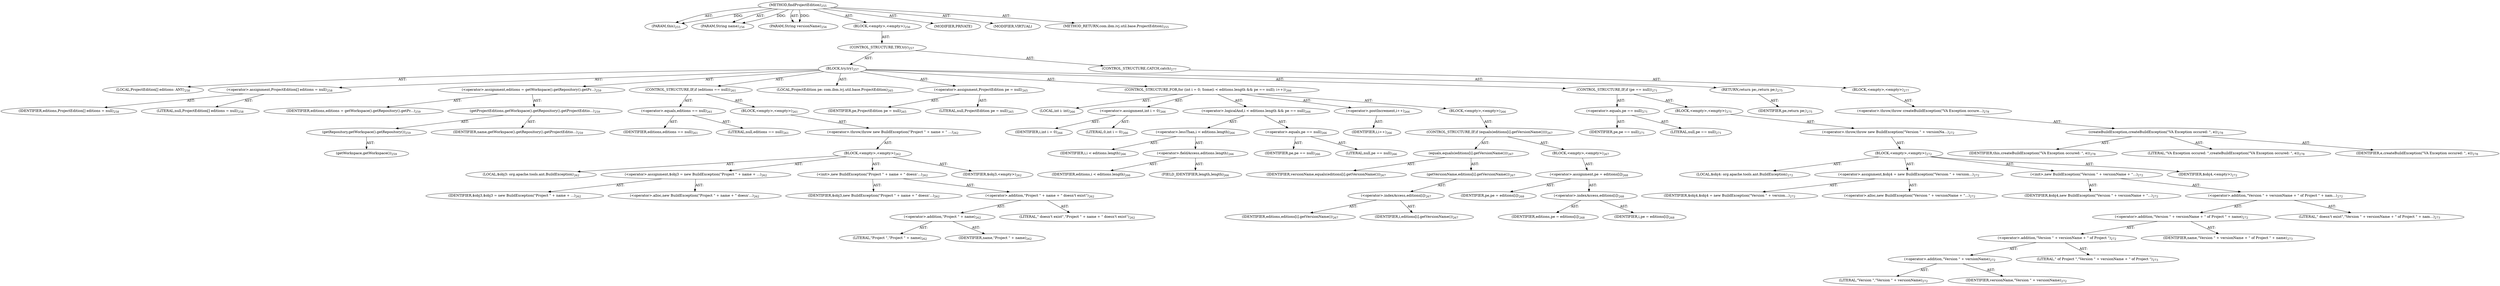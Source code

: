 digraph "findProjectEdition" {  
"111669149701" [label = <(METHOD,findProjectEdition)<SUB>255</SUB>> ]
"115964116995" [label = <(PARAM,this)<SUB>255</SUB>> ]
"115964117013" [label = <(PARAM,String name)<SUB>256</SUB>> ]
"115964117014" [label = <(PARAM,String versionName)<SUB>256</SUB>> ]
"25769803808" [label = <(BLOCK,&lt;empty&gt;,&lt;empty&gt;)<SUB>256</SUB>> ]
"47244640281" [label = <(CONTROL_STRUCTURE,TRY,try)<SUB>257</SUB>> ]
"25769803809" [label = <(BLOCK,try,try)<SUB>257</SUB>> ]
"94489280533" [label = <(LOCAL,ProjectEdition[] editions: ANY)<SUB>258</SUB>> ]
"30064771234" [label = <(&lt;operator&gt;.assignment,ProjectEdition[] editions = null)<SUB>258</SUB>> ]
"68719476892" [label = <(IDENTIFIER,editions,ProjectEdition[] editions = null)<SUB>258</SUB>> ]
"90194313251" [label = <(LITERAL,null,ProjectEdition[] editions = null)<SUB>258</SUB>> ]
"30064771235" [label = <(&lt;operator&gt;.assignment,editions = getWorkspace().getRepository().getPr...)<SUB>259</SUB>> ]
"68719476893" [label = <(IDENTIFIER,editions,editions = getWorkspace().getRepository().getPr...)<SUB>259</SUB>> ]
"30064771236" [label = <(getProjectEditions,getWorkspace().getRepository().getProjectEditio...)<SUB>259</SUB>> ]
"30064771237" [label = <(getRepository,getWorkspace().getRepository())<SUB>259</SUB>> ]
"30064771238" [label = <(getWorkspace,getWorkspace())<SUB>259</SUB>> ]
"68719476894" [label = <(IDENTIFIER,name,getWorkspace().getRepository().getProjectEditio...)<SUB>259</SUB>> ]
"47244640282" [label = <(CONTROL_STRUCTURE,IF,if (editions == null))<SUB>261</SUB>> ]
"30064771239" [label = <(&lt;operator&gt;.equals,editions == null)<SUB>261</SUB>> ]
"68719476895" [label = <(IDENTIFIER,editions,editions == null)<SUB>261</SUB>> ]
"90194313252" [label = <(LITERAL,null,editions == null)<SUB>261</SUB>> ]
"25769803810" [label = <(BLOCK,&lt;empty&gt;,&lt;empty&gt;)<SUB>261</SUB>> ]
"30064771240" [label = <(&lt;operator&gt;.throw,throw new BuildException(&quot;Project &quot; + name + &quot; ...)<SUB>262</SUB>> ]
"25769803811" [label = <(BLOCK,&lt;empty&gt;,&lt;empty&gt;)<SUB>262</SUB>> ]
"94489280534" [label = <(LOCAL,$obj3: org.apache.tools.ant.BuildException)<SUB>262</SUB>> ]
"30064771241" [label = <(&lt;operator&gt;.assignment,$obj3 = new BuildException(&quot;Project &quot; + name + ...)<SUB>262</SUB>> ]
"68719476896" [label = <(IDENTIFIER,$obj3,$obj3 = new BuildException(&quot;Project &quot; + name + ...)<SUB>262</SUB>> ]
"30064771242" [label = <(&lt;operator&gt;.alloc,new BuildException(&quot;Project &quot; + name + &quot; doesn'...)<SUB>262</SUB>> ]
"30064771243" [label = <(&lt;init&gt;,new BuildException(&quot;Project &quot; + name + &quot; doesn'...)<SUB>262</SUB>> ]
"68719476897" [label = <(IDENTIFIER,$obj3,new BuildException(&quot;Project &quot; + name + &quot; doesn'...)<SUB>262</SUB>> ]
"30064771244" [label = <(&lt;operator&gt;.addition,&quot;Project &quot; + name + &quot; doesn't exist&quot;)<SUB>262</SUB>> ]
"30064771245" [label = <(&lt;operator&gt;.addition,&quot;Project &quot; + name)<SUB>262</SUB>> ]
"90194313253" [label = <(LITERAL,&quot;Project &quot;,&quot;Project &quot; + name)<SUB>262</SUB>> ]
"68719476898" [label = <(IDENTIFIER,name,&quot;Project &quot; + name)<SUB>262</SUB>> ]
"90194313254" [label = <(LITERAL,&quot; doesn't exist&quot;,&quot;Project &quot; + name + &quot; doesn't exist&quot;)<SUB>262</SUB>> ]
"68719476899" [label = <(IDENTIFIER,$obj3,&lt;empty&gt;)<SUB>262</SUB>> ]
"94489280535" [label = <(LOCAL,ProjectEdition pe: com.ibm.ivj.util.base.ProjectEdition)<SUB>265</SUB>> ]
"30064771246" [label = <(&lt;operator&gt;.assignment,ProjectEdition pe = null)<SUB>265</SUB>> ]
"68719476900" [label = <(IDENTIFIER,pe,ProjectEdition pe = null)<SUB>265</SUB>> ]
"90194313255" [label = <(LITERAL,null,ProjectEdition pe = null)<SUB>265</SUB>> ]
"47244640283" [label = <(CONTROL_STRUCTURE,FOR,for (int i = 0; Some(i &lt; editions.length &amp;&amp; pe == null); i++))<SUB>266</SUB>> ]
"94489280536" [label = <(LOCAL,int i: int)<SUB>266</SUB>> ]
"30064771247" [label = <(&lt;operator&gt;.assignment,int i = 0)<SUB>266</SUB>> ]
"68719476901" [label = <(IDENTIFIER,i,int i = 0)<SUB>266</SUB>> ]
"90194313256" [label = <(LITERAL,0,int i = 0)<SUB>266</SUB>> ]
"30064771248" [label = <(&lt;operator&gt;.logicalAnd,i &lt; editions.length &amp;&amp; pe == null)<SUB>266</SUB>> ]
"30064771249" [label = <(&lt;operator&gt;.lessThan,i &lt; editions.length)<SUB>266</SUB>> ]
"68719476902" [label = <(IDENTIFIER,i,i &lt; editions.length)<SUB>266</SUB>> ]
"30064771250" [label = <(&lt;operator&gt;.fieldAccess,editions.length)<SUB>266</SUB>> ]
"68719476903" [label = <(IDENTIFIER,editions,i &lt; editions.length)<SUB>266</SUB>> ]
"55834574857" [label = <(FIELD_IDENTIFIER,length,length)<SUB>266</SUB>> ]
"30064771251" [label = <(&lt;operator&gt;.equals,pe == null)<SUB>266</SUB>> ]
"68719476904" [label = <(IDENTIFIER,pe,pe == null)<SUB>266</SUB>> ]
"90194313257" [label = <(LITERAL,null,pe == null)<SUB>266</SUB>> ]
"30064771252" [label = <(&lt;operator&gt;.postIncrement,i++)<SUB>266</SUB>> ]
"68719476905" [label = <(IDENTIFIER,i,i++)<SUB>266</SUB>> ]
"25769803812" [label = <(BLOCK,&lt;empty&gt;,&lt;empty&gt;)<SUB>266</SUB>> ]
"47244640284" [label = <(CONTROL_STRUCTURE,IF,if (equals(editions[i].getVersionName())))<SUB>267</SUB>> ]
"30064771253" [label = <(equals,equals(editions[i].getVersionName()))<SUB>267</SUB>> ]
"68719476906" [label = <(IDENTIFIER,versionName,equals(editions[i].getVersionName()))<SUB>267</SUB>> ]
"30064771254" [label = <(getVersionName,editions[i].getVersionName())<SUB>267</SUB>> ]
"30064771255" [label = <(&lt;operator&gt;.indexAccess,editions[i])<SUB>267</SUB>> ]
"68719476907" [label = <(IDENTIFIER,editions,editions[i].getVersionName())<SUB>267</SUB>> ]
"68719476908" [label = <(IDENTIFIER,i,editions[i].getVersionName())<SUB>267</SUB>> ]
"25769803813" [label = <(BLOCK,&lt;empty&gt;,&lt;empty&gt;)<SUB>267</SUB>> ]
"30064771256" [label = <(&lt;operator&gt;.assignment,pe = editions[i])<SUB>268</SUB>> ]
"68719476909" [label = <(IDENTIFIER,pe,pe = editions[i])<SUB>268</SUB>> ]
"30064771257" [label = <(&lt;operator&gt;.indexAccess,editions[i])<SUB>268</SUB>> ]
"68719476910" [label = <(IDENTIFIER,editions,pe = editions[i])<SUB>268</SUB>> ]
"68719476911" [label = <(IDENTIFIER,i,pe = editions[i])<SUB>268</SUB>> ]
"47244640285" [label = <(CONTROL_STRUCTURE,IF,if (pe == null))<SUB>271</SUB>> ]
"30064771258" [label = <(&lt;operator&gt;.equals,pe == null)<SUB>271</SUB>> ]
"68719476912" [label = <(IDENTIFIER,pe,pe == null)<SUB>271</SUB>> ]
"90194313258" [label = <(LITERAL,null,pe == null)<SUB>271</SUB>> ]
"25769803814" [label = <(BLOCK,&lt;empty&gt;,&lt;empty&gt;)<SUB>271</SUB>> ]
"30064771259" [label = <(&lt;operator&gt;.throw,throw new BuildException(&quot;Version &quot; + versionNa...)<SUB>272</SUB>> ]
"25769803815" [label = <(BLOCK,&lt;empty&gt;,&lt;empty&gt;)<SUB>272</SUB>> ]
"94489280537" [label = <(LOCAL,$obj4: org.apache.tools.ant.BuildException)<SUB>272</SUB>> ]
"30064771260" [label = <(&lt;operator&gt;.assignment,$obj4 = new BuildException(&quot;Version &quot; + version...)<SUB>272</SUB>> ]
"68719476913" [label = <(IDENTIFIER,$obj4,$obj4 = new BuildException(&quot;Version &quot; + version...)<SUB>272</SUB>> ]
"30064771261" [label = <(&lt;operator&gt;.alloc,new BuildException(&quot;Version &quot; + versionName + &quot;...)<SUB>272</SUB>> ]
"30064771262" [label = <(&lt;init&gt;,new BuildException(&quot;Version &quot; + versionName + &quot;...)<SUB>272</SUB>> ]
"68719476914" [label = <(IDENTIFIER,$obj4,new BuildException(&quot;Version &quot; + versionName + &quot;...)<SUB>272</SUB>> ]
"30064771263" [label = <(&lt;operator&gt;.addition,&quot;Version &quot; + versionName + &quot; of Project &quot; + nam...)<SUB>272</SUB>> ]
"30064771264" [label = <(&lt;operator&gt;.addition,&quot;Version &quot; + versionName + &quot; of Project &quot; + name)<SUB>272</SUB>> ]
"30064771265" [label = <(&lt;operator&gt;.addition,&quot;Version &quot; + versionName + &quot; of Project &quot;)<SUB>272</SUB>> ]
"30064771266" [label = <(&lt;operator&gt;.addition,&quot;Version &quot; + versionName)<SUB>272</SUB>> ]
"90194313259" [label = <(LITERAL,&quot;Version &quot;,&quot;Version &quot; + versionName)<SUB>272</SUB>> ]
"68719476915" [label = <(IDENTIFIER,versionName,&quot;Version &quot; + versionName)<SUB>272</SUB>> ]
"90194313260" [label = <(LITERAL,&quot; of Project &quot;,&quot;Version &quot; + versionName + &quot; of Project &quot;)<SUB>273</SUB>> ]
"68719476916" [label = <(IDENTIFIER,name,&quot;Version &quot; + versionName + &quot; of Project &quot; + name)<SUB>273</SUB>> ]
"90194313261" [label = <(LITERAL,&quot; doesn't exist&quot;,&quot;Version &quot; + versionName + &quot; of Project &quot; + nam...)<SUB>273</SUB>> ]
"68719476917" [label = <(IDENTIFIER,$obj4,&lt;empty&gt;)<SUB>272</SUB>> ]
"146028888067" [label = <(RETURN,return pe;,return pe;)<SUB>275</SUB>> ]
"68719476918" [label = <(IDENTIFIER,pe,return pe;)<SUB>275</SUB>> ]
"47244640286" [label = <(CONTROL_STRUCTURE,CATCH,catch)<SUB>277</SUB>> ]
"25769803816" [label = <(BLOCK,&lt;empty&gt;,&lt;empty&gt;)<SUB>277</SUB>> ]
"30064771267" [label = <(&lt;operator&gt;.throw,throw createBuildException(&quot;VA Exception occure...)<SUB>278</SUB>> ]
"30064771268" [label = <(createBuildException,createBuildException(&quot;VA Exception occured: &quot;, e))<SUB>278</SUB>> ]
"68719476749" [label = <(IDENTIFIER,this,createBuildException(&quot;VA Exception occured: &quot;, e))<SUB>278</SUB>> ]
"90194313262" [label = <(LITERAL,&quot;VA Exception occured: &quot;,createBuildException(&quot;VA Exception occured: &quot;, e))<SUB>278</SUB>> ]
"68719476919" [label = <(IDENTIFIER,e,createBuildException(&quot;VA Exception occured: &quot;, e))<SUB>278</SUB>> ]
"133143986186" [label = <(MODIFIER,PRIVATE)> ]
"133143986187" [label = <(MODIFIER,VIRTUAL)> ]
"128849018885" [label = <(METHOD_RETURN,com.ibm.ivj.util.base.ProjectEdition)<SUB>255</SUB>> ]
  "111669149701" -> "115964116995"  [ label = "AST: "] 
  "111669149701" -> "115964117013"  [ label = "AST: "] 
  "111669149701" -> "115964117014"  [ label = "AST: "] 
  "111669149701" -> "25769803808"  [ label = "AST: "] 
  "111669149701" -> "133143986186"  [ label = "AST: "] 
  "111669149701" -> "133143986187"  [ label = "AST: "] 
  "111669149701" -> "128849018885"  [ label = "AST: "] 
  "25769803808" -> "47244640281"  [ label = "AST: "] 
  "47244640281" -> "25769803809"  [ label = "AST: "] 
  "47244640281" -> "47244640286"  [ label = "AST: "] 
  "25769803809" -> "94489280533"  [ label = "AST: "] 
  "25769803809" -> "30064771234"  [ label = "AST: "] 
  "25769803809" -> "30064771235"  [ label = "AST: "] 
  "25769803809" -> "47244640282"  [ label = "AST: "] 
  "25769803809" -> "94489280535"  [ label = "AST: "] 
  "25769803809" -> "30064771246"  [ label = "AST: "] 
  "25769803809" -> "47244640283"  [ label = "AST: "] 
  "25769803809" -> "47244640285"  [ label = "AST: "] 
  "25769803809" -> "146028888067"  [ label = "AST: "] 
  "30064771234" -> "68719476892"  [ label = "AST: "] 
  "30064771234" -> "90194313251"  [ label = "AST: "] 
  "30064771235" -> "68719476893"  [ label = "AST: "] 
  "30064771235" -> "30064771236"  [ label = "AST: "] 
  "30064771236" -> "30064771237"  [ label = "AST: "] 
  "30064771236" -> "68719476894"  [ label = "AST: "] 
  "30064771237" -> "30064771238"  [ label = "AST: "] 
  "47244640282" -> "30064771239"  [ label = "AST: "] 
  "47244640282" -> "25769803810"  [ label = "AST: "] 
  "30064771239" -> "68719476895"  [ label = "AST: "] 
  "30064771239" -> "90194313252"  [ label = "AST: "] 
  "25769803810" -> "30064771240"  [ label = "AST: "] 
  "30064771240" -> "25769803811"  [ label = "AST: "] 
  "25769803811" -> "94489280534"  [ label = "AST: "] 
  "25769803811" -> "30064771241"  [ label = "AST: "] 
  "25769803811" -> "30064771243"  [ label = "AST: "] 
  "25769803811" -> "68719476899"  [ label = "AST: "] 
  "30064771241" -> "68719476896"  [ label = "AST: "] 
  "30064771241" -> "30064771242"  [ label = "AST: "] 
  "30064771243" -> "68719476897"  [ label = "AST: "] 
  "30064771243" -> "30064771244"  [ label = "AST: "] 
  "30064771244" -> "30064771245"  [ label = "AST: "] 
  "30064771244" -> "90194313254"  [ label = "AST: "] 
  "30064771245" -> "90194313253"  [ label = "AST: "] 
  "30064771245" -> "68719476898"  [ label = "AST: "] 
  "30064771246" -> "68719476900"  [ label = "AST: "] 
  "30064771246" -> "90194313255"  [ label = "AST: "] 
  "47244640283" -> "94489280536"  [ label = "AST: "] 
  "47244640283" -> "30064771247"  [ label = "AST: "] 
  "47244640283" -> "30064771248"  [ label = "AST: "] 
  "47244640283" -> "30064771252"  [ label = "AST: "] 
  "47244640283" -> "25769803812"  [ label = "AST: "] 
  "30064771247" -> "68719476901"  [ label = "AST: "] 
  "30064771247" -> "90194313256"  [ label = "AST: "] 
  "30064771248" -> "30064771249"  [ label = "AST: "] 
  "30064771248" -> "30064771251"  [ label = "AST: "] 
  "30064771249" -> "68719476902"  [ label = "AST: "] 
  "30064771249" -> "30064771250"  [ label = "AST: "] 
  "30064771250" -> "68719476903"  [ label = "AST: "] 
  "30064771250" -> "55834574857"  [ label = "AST: "] 
  "30064771251" -> "68719476904"  [ label = "AST: "] 
  "30064771251" -> "90194313257"  [ label = "AST: "] 
  "30064771252" -> "68719476905"  [ label = "AST: "] 
  "25769803812" -> "47244640284"  [ label = "AST: "] 
  "47244640284" -> "30064771253"  [ label = "AST: "] 
  "47244640284" -> "25769803813"  [ label = "AST: "] 
  "30064771253" -> "68719476906"  [ label = "AST: "] 
  "30064771253" -> "30064771254"  [ label = "AST: "] 
  "30064771254" -> "30064771255"  [ label = "AST: "] 
  "30064771255" -> "68719476907"  [ label = "AST: "] 
  "30064771255" -> "68719476908"  [ label = "AST: "] 
  "25769803813" -> "30064771256"  [ label = "AST: "] 
  "30064771256" -> "68719476909"  [ label = "AST: "] 
  "30064771256" -> "30064771257"  [ label = "AST: "] 
  "30064771257" -> "68719476910"  [ label = "AST: "] 
  "30064771257" -> "68719476911"  [ label = "AST: "] 
  "47244640285" -> "30064771258"  [ label = "AST: "] 
  "47244640285" -> "25769803814"  [ label = "AST: "] 
  "30064771258" -> "68719476912"  [ label = "AST: "] 
  "30064771258" -> "90194313258"  [ label = "AST: "] 
  "25769803814" -> "30064771259"  [ label = "AST: "] 
  "30064771259" -> "25769803815"  [ label = "AST: "] 
  "25769803815" -> "94489280537"  [ label = "AST: "] 
  "25769803815" -> "30064771260"  [ label = "AST: "] 
  "25769803815" -> "30064771262"  [ label = "AST: "] 
  "25769803815" -> "68719476917"  [ label = "AST: "] 
  "30064771260" -> "68719476913"  [ label = "AST: "] 
  "30064771260" -> "30064771261"  [ label = "AST: "] 
  "30064771262" -> "68719476914"  [ label = "AST: "] 
  "30064771262" -> "30064771263"  [ label = "AST: "] 
  "30064771263" -> "30064771264"  [ label = "AST: "] 
  "30064771263" -> "90194313261"  [ label = "AST: "] 
  "30064771264" -> "30064771265"  [ label = "AST: "] 
  "30064771264" -> "68719476916"  [ label = "AST: "] 
  "30064771265" -> "30064771266"  [ label = "AST: "] 
  "30064771265" -> "90194313260"  [ label = "AST: "] 
  "30064771266" -> "90194313259"  [ label = "AST: "] 
  "30064771266" -> "68719476915"  [ label = "AST: "] 
  "146028888067" -> "68719476918"  [ label = "AST: "] 
  "47244640286" -> "25769803816"  [ label = "AST: "] 
  "25769803816" -> "30064771267"  [ label = "AST: "] 
  "30064771267" -> "30064771268"  [ label = "AST: "] 
  "30064771268" -> "68719476749"  [ label = "AST: "] 
  "30064771268" -> "90194313262"  [ label = "AST: "] 
  "30064771268" -> "68719476919"  [ label = "AST: "] 
  "111669149701" -> "115964116995"  [ label = "DDG: "] 
  "111669149701" -> "115964117013"  [ label = "DDG: "] 
  "111669149701" -> "115964117014"  [ label = "DDG: "] 
}
